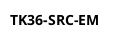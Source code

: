 @startuml
title TK36-SRC-EM

!define	RECIRC_PMP	HS-2287
!define	RECIRC_VLV	ignore
!define	RX_A_VLV	ignore
!define	RX_B_VLV	CV-4685
!define	RX_C_VLV	CV-2433
!define	RX_D_VLV	CV-4268
!define	SRC_VLV	CV-2165
!define	RECIRC_PRESS_CTL	PIC-4308


@enduml